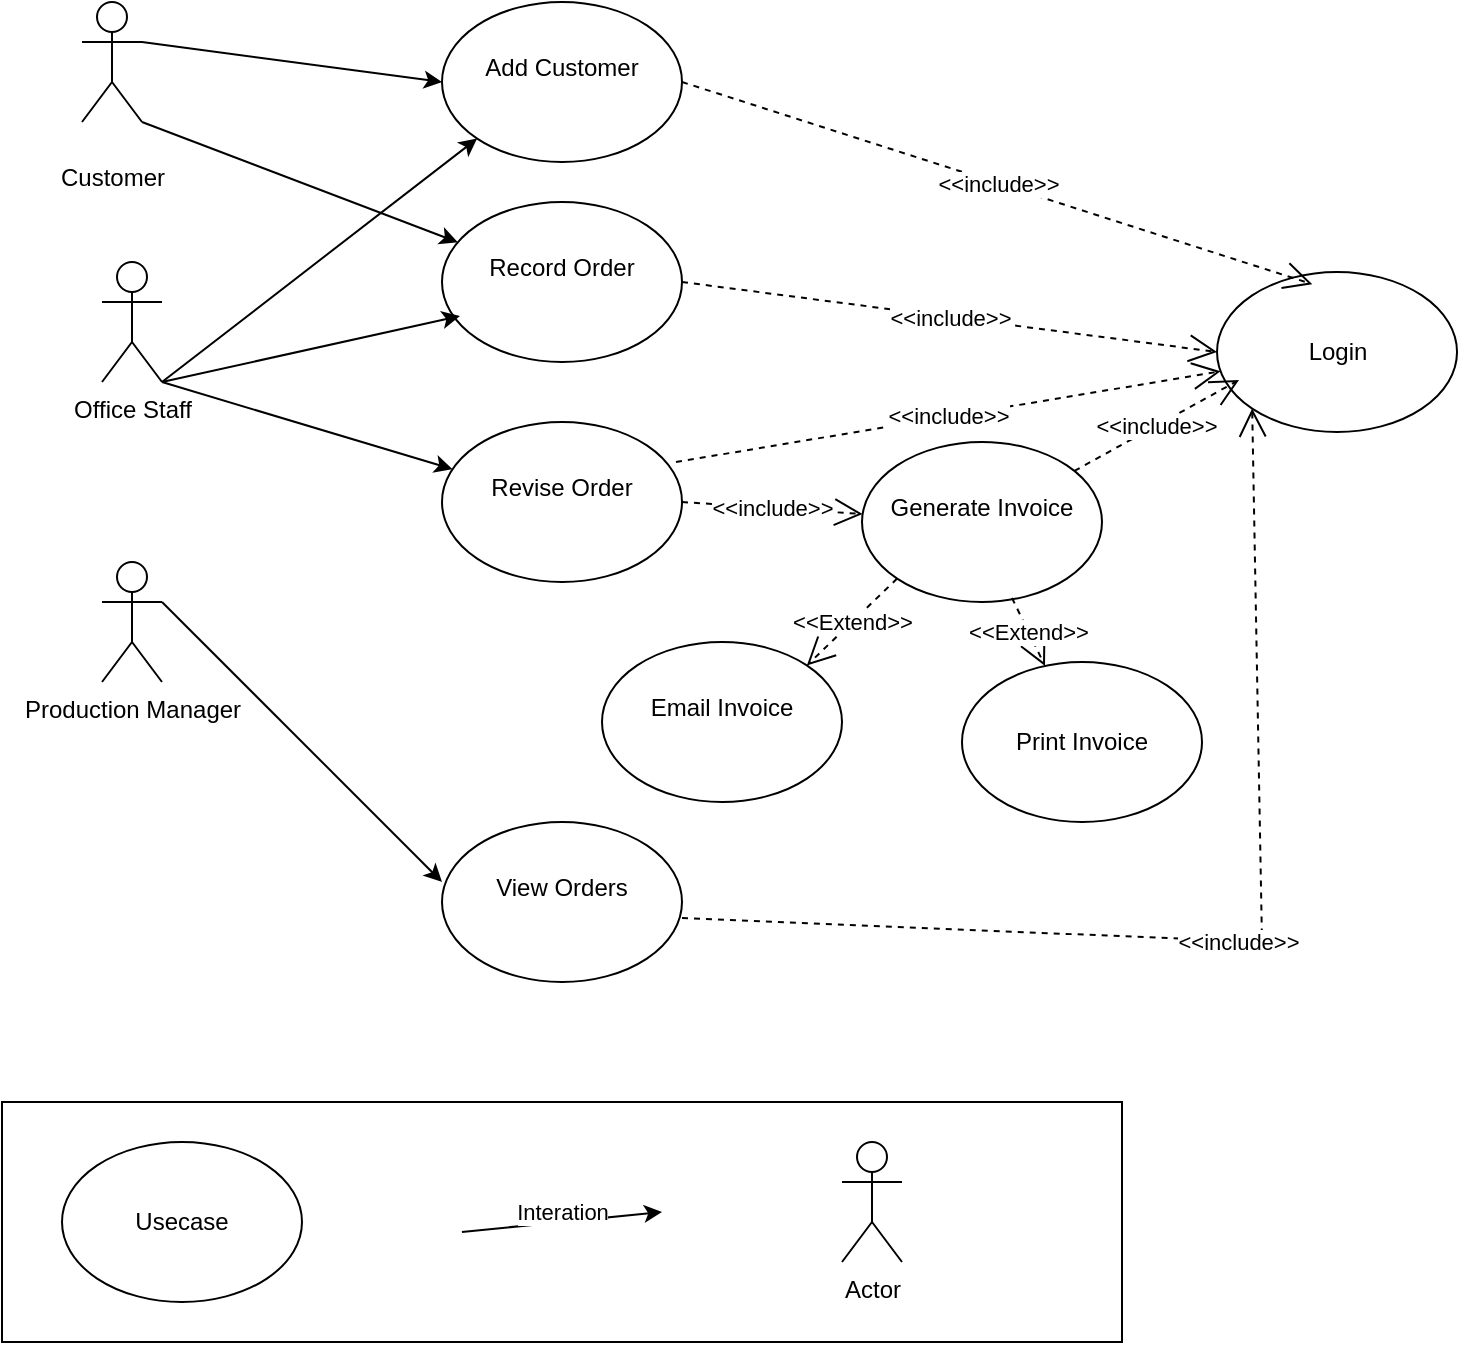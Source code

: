 <mxfile version="26.2.14">
  <diagram name="Page-1" id="HJgIRZcRCk3mDg_wpJrd">
    <mxGraphModel dx="1426" dy="777" grid="1" gridSize="10" guides="1" tooltips="1" connect="1" arrows="1" fold="1" page="1" pageScale="1" pageWidth="850" pageHeight="1100" math="0" shadow="0">
      <root>
        <mxCell id="0" />
        <mxCell id="1" parent="0" />
        <mxCell id="S5Txtm_veZ8N1voSTqvE-1" value="&#xa;Customer&#xa;&#xa;" style="shape=umlActor;verticalLabelPosition=bottom;verticalAlign=top;html=1;outlineConnect=0;" vertex="1" parent="1">
          <mxGeometry x="150" y="100" width="30" height="60" as="geometry" />
        </mxCell>
        <mxCell id="S5Txtm_veZ8N1voSTqvE-3" value="Office Staff" style="shape=umlActor;verticalLabelPosition=bottom;verticalAlign=top;html=1;outlineConnect=0;" vertex="1" parent="1">
          <mxGeometry x="160" y="230" width="30" height="60" as="geometry" />
        </mxCell>
        <mxCell id="S5Txtm_veZ8N1voSTqvE-4" value="Production Manager" style="shape=umlActor;verticalLabelPosition=bottom;verticalAlign=top;html=1;outlineConnect=0;" vertex="1" parent="1">
          <mxGeometry x="160" y="380" width="30" height="60" as="geometry" />
        </mxCell>
        <mxCell id="S5Txtm_veZ8N1voSTqvE-5" value="&#xa;Add Customer&#xa;&#xa;" style="ellipse;whiteSpace=wrap;html=1;" vertex="1" parent="1">
          <mxGeometry x="330" y="100" width="120" height="80" as="geometry" />
        </mxCell>
        <mxCell id="S5Txtm_veZ8N1voSTqvE-6" value="&#xa;Record Order&#xa;&#xa;" style="ellipse;whiteSpace=wrap;html=1;" vertex="1" parent="1">
          <mxGeometry x="330" y="200" width="120" height="80" as="geometry" />
        </mxCell>
        <mxCell id="S5Txtm_veZ8N1voSTqvE-7" value="&#xa;Generate Invoice&#xa;&#xa;" style="ellipse;whiteSpace=wrap;html=1;" vertex="1" parent="1">
          <mxGeometry x="540" y="320" width="120" height="80" as="geometry" />
        </mxCell>
        <mxCell id="S5Txtm_veZ8N1voSTqvE-8" value="&#xa;Revise Order&#xa;&#xa;" style="ellipse;whiteSpace=wrap;html=1;" vertex="1" parent="1">
          <mxGeometry x="330" y="310" width="120" height="80" as="geometry" />
        </mxCell>
        <mxCell id="S5Txtm_veZ8N1voSTqvE-10" value="&#xa;View Orders&#xa;&#xa;" style="ellipse;whiteSpace=wrap;html=1;" vertex="1" parent="1">
          <mxGeometry x="330" y="510" width="120" height="80" as="geometry" />
        </mxCell>
        <mxCell id="S5Txtm_veZ8N1voSTqvE-11" value="" style="endArrow=classic;html=1;rounded=0;exitX=1;exitY=0.333;exitDx=0;exitDy=0;exitPerimeter=0;entryX=0;entryY=0.375;entryDx=0;entryDy=0;entryPerimeter=0;" edge="1" parent="1" source="S5Txtm_veZ8N1voSTqvE-4" target="S5Txtm_veZ8N1voSTqvE-10">
          <mxGeometry width="50" height="50" relative="1" as="geometry">
            <mxPoint x="320" y="390" as="sourcePoint" />
            <mxPoint x="370" y="340" as="targetPoint" />
          </mxGeometry>
        </mxCell>
        <mxCell id="S5Txtm_veZ8N1voSTqvE-12" value="" style="endArrow=classic;html=1;rounded=0;exitX=1;exitY=0.333;exitDx=0;exitDy=0;exitPerimeter=0;entryX=0;entryY=0.5;entryDx=0;entryDy=0;" edge="1" parent="1" source="S5Txtm_veZ8N1voSTqvE-1" target="S5Txtm_veZ8N1voSTqvE-5">
          <mxGeometry width="50" height="50" relative="1" as="geometry">
            <mxPoint x="200" y="410" as="sourcePoint" />
            <mxPoint x="330" y="600" as="targetPoint" />
          </mxGeometry>
        </mxCell>
        <mxCell id="S5Txtm_veZ8N1voSTqvE-13" value="" style="endArrow=classic;html=1;rounded=0;exitX=1;exitY=1;exitDx=0;exitDy=0;exitPerimeter=0;entryX=0;entryY=1;entryDx=0;entryDy=0;" edge="1" parent="1" source="S5Txtm_veZ8N1voSTqvE-3" target="S5Txtm_veZ8N1voSTqvE-5">
          <mxGeometry width="50" height="50" relative="1" as="geometry">
            <mxPoint x="210" y="420" as="sourcePoint" />
            <mxPoint x="340" y="610" as="targetPoint" />
          </mxGeometry>
        </mxCell>
        <mxCell id="S5Txtm_veZ8N1voSTqvE-14" value="" style="endArrow=classic;html=1;rounded=0;exitX=1;exitY=1;exitDx=0;exitDy=0;exitPerimeter=0;" edge="1" parent="1" source="S5Txtm_veZ8N1voSTqvE-1" target="S5Txtm_veZ8N1voSTqvE-6">
          <mxGeometry width="50" height="50" relative="1" as="geometry">
            <mxPoint x="220" y="430" as="sourcePoint" />
            <mxPoint x="350" y="620" as="targetPoint" />
          </mxGeometry>
        </mxCell>
        <mxCell id="S5Txtm_veZ8N1voSTqvE-15" value="" style="endArrow=classic;html=1;rounded=0;entryX=0.075;entryY=0.713;entryDx=0;entryDy=0;entryPerimeter=0;exitX=1;exitY=1;exitDx=0;exitDy=0;exitPerimeter=0;" edge="1" parent="1" source="S5Txtm_veZ8N1voSTqvE-3" target="S5Txtm_veZ8N1voSTqvE-6">
          <mxGeometry width="50" height="50" relative="1" as="geometry">
            <mxPoint x="190" y="290" as="sourcePoint" />
            <mxPoint x="360" y="630" as="targetPoint" />
          </mxGeometry>
        </mxCell>
        <mxCell id="S5Txtm_veZ8N1voSTqvE-16" value="" style="endArrow=classic;html=1;rounded=0;exitX=1;exitY=1;exitDx=0;exitDy=0;exitPerimeter=0;" edge="1" parent="1" source="S5Txtm_veZ8N1voSTqvE-3" target="S5Txtm_veZ8N1voSTqvE-8">
          <mxGeometry width="50" height="50" relative="1" as="geometry">
            <mxPoint x="190" y="290" as="sourcePoint" />
            <mxPoint x="370" y="640" as="targetPoint" />
          </mxGeometry>
        </mxCell>
        <mxCell id="S5Txtm_veZ8N1voSTqvE-17" value="&amp;lt;&amp;lt;include&amp;gt;&amp;gt;" style="endArrow=open;endSize=12;dashed=1;html=1;rounded=0;exitX=1;exitY=0.5;exitDx=0;exitDy=0;" edge="1" parent="1" source="S5Txtm_veZ8N1voSTqvE-8" target="S5Txtm_veZ8N1voSTqvE-7">
          <mxGeometry width="160" relative="1" as="geometry">
            <mxPoint x="270" y="370" as="sourcePoint" />
            <mxPoint x="430" y="370" as="targetPoint" />
          </mxGeometry>
        </mxCell>
        <mxCell id="S5Txtm_veZ8N1voSTqvE-19" value="" style="rounded=0;whiteSpace=wrap;html=1;" vertex="1" parent="1">
          <mxGeometry x="110" y="650" width="560" height="120" as="geometry" />
        </mxCell>
        <mxCell id="S5Txtm_veZ8N1voSTqvE-20" value="Usecase" style="ellipse;whiteSpace=wrap;html=1;" vertex="1" parent="1">
          <mxGeometry x="140" y="670" width="120" height="80" as="geometry" />
        </mxCell>
        <mxCell id="S5Txtm_veZ8N1voSTqvE-22" value="Interation" style="endArrow=classic;html=1;rounded=0;entryX=0.643;entryY=0.667;entryDx=0;entryDy=0;entryPerimeter=0;" edge="1" parent="1">
          <mxGeometry x="0.014" y="5" width="50" height="50" relative="1" as="geometry">
            <mxPoint x="339.96" y="714.98" as="sourcePoint" />
            <mxPoint x="440.04" y="705.02" as="targetPoint" />
            <mxPoint as="offset" />
          </mxGeometry>
        </mxCell>
        <mxCell id="S5Txtm_veZ8N1voSTqvE-23" value="Email Invoice&lt;div&gt;&lt;br/&gt;&lt;/div&gt;" style="ellipse;whiteSpace=wrap;html=1;" vertex="1" parent="1">
          <mxGeometry x="410" y="420" width="120" height="80" as="geometry" />
        </mxCell>
        <mxCell id="S5Txtm_veZ8N1voSTqvE-24" value="&lt;br&gt;Print Invoice&lt;div&gt;&lt;br/&gt;&lt;/div&gt;" style="ellipse;whiteSpace=wrap;html=1;" vertex="1" parent="1">
          <mxGeometry x="590" y="430" width="120" height="80" as="geometry" />
        </mxCell>
        <mxCell id="S5Txtm_veZ8N1voSTqvE-25" value="&amp;lt;&amp;lt;Extend&amp;gt;&amp;gt;" style="endArrow=open;endSize=12;dashed=1;html=1;rounded=0;exitX=0.625;exitY=0.975;exitDx=0;exitDy=0;exitPerimeter=0;" edge="1" parent="1" source="S5Txtm_veZ8N1voSTqvE-7" target="S5Txtm_veZ8N1voSTqvE-24">
          <mxGeometry width="160" relative="1" as="geometry">
            <mxPoint x="449.421" y="494.454" as="sourcePoint" />
            <mxPoint x="550" y="410" as="targetPoint" />
          </mxGeometry>
        </mxCell>
        <mxCell id="S5Txtm_veZ8N1voSTqvE-26" value="&amp;lt;&amp;lt;Extend&amp;gt;&amp;gt;" style="endArrow=open;endSize=12;dashed=1;html=1;rounded=0;exitX=0;exitY=1;exitDx=0;exitDy=0;entryX=1;entryY=0;entryDx=0;entryDy=0;" edge="1" parent="1" source="S5Txtm_veZ8N1voSTqvE-7" target="S5Txtm_veZ8N1voSTqvE-23">
          <mxGeometry width="160" relative="1" as="geometry">
            <mxPoint x="450" y="515.04" as="sourcePoint" />
            <mxPoint x="560" y="420" as="targetPoint" />
          </mxGeometry>
        </mxCell>
        <mxCell id="S5Txtm_veZ8N1voSTqvE-27" value="Actor" style="shape=umlActor;verticalLabelPosition=bottom;verticalAlign=top;html=1;" vertex="1" parent="1">
          <mxGeometry x="530" y="670" width="30" height="60" as="geometry" />
        </mxCell>
        <mxCell id="S5Txtm_veZ8N1voSTqvE-28" value="Login" style="ellipse;whiteSpace=wrap;html=1;" vertex="1" parent="1">
          <mxGeometry x="717.51" y="235" width="120" height="80" as="geometry" />
        </mxCell>
        <mxCell id="S5Txtm_veZ8N1voSTqvE-29" value="&amp;lt;&amp;lt;include&amp;gt;&amp;gt;" style="endArrow=open;endSize=12;dashed=1;html=1;rounded=0;exitX=0.975;exitY=0.25;exitDx=0;exitDy=0;exitPerimeter=0;" edge="1" parent="1" target="S5Txtm_veZ8N1voSTqvE-28" source="S5Txtm_veZ8N1voSTqvE-8">
          <mxGeometry width="160" relative="1" as="geometry">
            <mxPoint x="504.51" y="-105" as="sourcePoint" />
            <mxPoint x="535.51" y="242" as="targetPoint" />
          </mxGeometry>
        </mxCell>
        <mxCell id="S5Txtm_veZ8N1voSTqvE-30" value="&amp;lt;&amp;lt;include&amp;gt;&amp;gt;" style="endArrow=open;endSize=12;dashed=1;html=1;rounded=0;exitX=1;exitY=0.5;exitDx=0;exitDy=0;entryX=0;entryY=0.5;entryDx=0;entryDy=0;" edge="1" parent="1" target="S5Txtm_veZ8N1voSTqvE-28" source="S5Txtm_veZ8N1voSTqvE-6">
          <mxGeometry width="160" relative="1" as="geometry">
            <mxPoint x="462.49" y="273" as="sourcePoint" />
            <mxPoint x="741.51" y="367" as="targetPoint" />
          </mxGeometry>
        </mxCell>
        <mxCell id="S5Txtm_veZ8N1voSTqvE-31" value="&amp;lt;&amp;lt;include&amp;gt;&amp;gt;" style="endArrow=open;endSize=12;dashed=1;html=1;rounded=0;exitX=1;exitY=0.5;exitDx=0;exitDy=0;entryX=0.397;entryY=0.076;entryDx=0;entryDy=0;entryPerimeter=0;" edge="1" parent="1" target="S5Txtm_veZ8N1voSTqvE-28" source="S5Txtm_veZ8N1voSTqvE-5">
          <mxGeometry width="160" relative="1" as="geometry">
            <mxPoint x="504.51" y="-205" as="sourcePoint" />
            <mxPoint x="755.79" y="240.96" as="targetPoint" />
          </mxGeometry>
        </mxCell>
        <mxCell id="S5Txtm_veZ8N1voSTqvE-32" value="&amp;lt;&amp;lt;include&amp;gt;&amp;gt;" style="endArrow=open;endSize=12;dashed=1;html=1;rounded=0;" edge="1" parent="1" source="S5Txtm_veZ8N1voSTqvE-7">
          <mxGeometry width="160" relative="1" as="geometry">
            <mxPoint x="677.53" y="295" as="sourcePoint" />
            <mxPoint x="728.51" y="289" as="targetPoint" />
          </mxGeometry>
        </mxCell>
        <mxCell id="S5Txtm_veZ8N1voSTqvE-33" value="&amp;lt;&amp;lt;include&amp;gt;&amp;gt;" style="endArrow=open;endSize=12;dashed=1;html=1;rounded=0;exitX=1;exitY=0.6;exitDx=0;exitDy=0;entryX=0;entryY=1;entryDx=0;entryDy=0;exitPerimeter=0;" edge="1" parent="1" target="S5Txtm_veZ8N1voSTqvE-28" source="S5Txtm_veZ8N1voSTqvE-10">
          <mxGeometry width="160" relative="1" as="geometry">
            <mxPoint x="467.53" y="485" as="sourcePoint" />
            <mxPoint x="727.51" y="306" as="targetPoint" />
            <Array as="points">
              <mxPoint x="740" y="570" />
            </Array>
          </mxGeometry>
        </mxCell>
      </root>
    </mxGraphModel>
  </diagram>
</mxfile>
